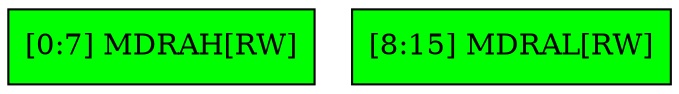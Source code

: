 digraph MRR{
node [shape = "record" 
 style="filled" ];
node0 [ label = "[0:7] MDRAH[RW]"
 fillcolor = "green"];
node1 [ label = "[8:15] MDRAL[RW]"
 fillcolor = "green"];
}